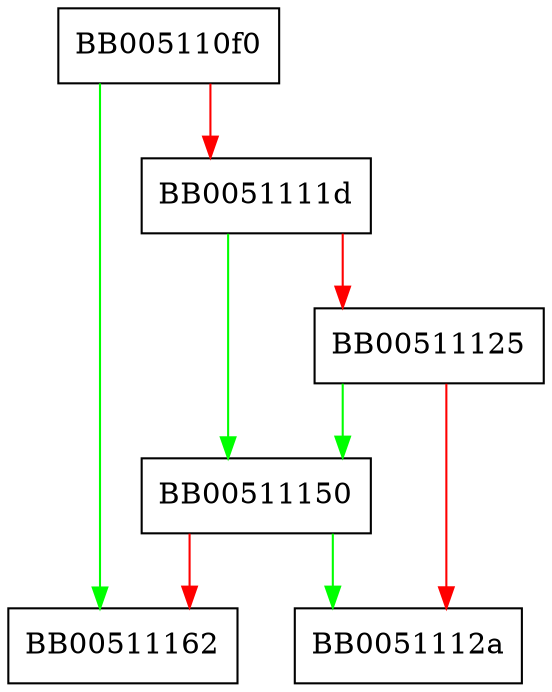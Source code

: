 digraph ASN1_GENERALIZEDTIME_adj {
  node [shape="box"];
  graph [splines=ortho];
  BB005110f0 -> BB00511162 [color="green"];
  BB005110f0 -> BB0051111d [color="red"];
  BB0051111d -> BB00511150 [color="green"];
  BB0051111d -> BB00511125 [color="red"];
  BB00511125 -> BB00511150 [color="green"];
  BB00511125 -> BB0051112a [color="red"];
  BB00511150 -> BB0051112a [color="green"];
  BB00511150 -> BB00511162 [color="red"];
}